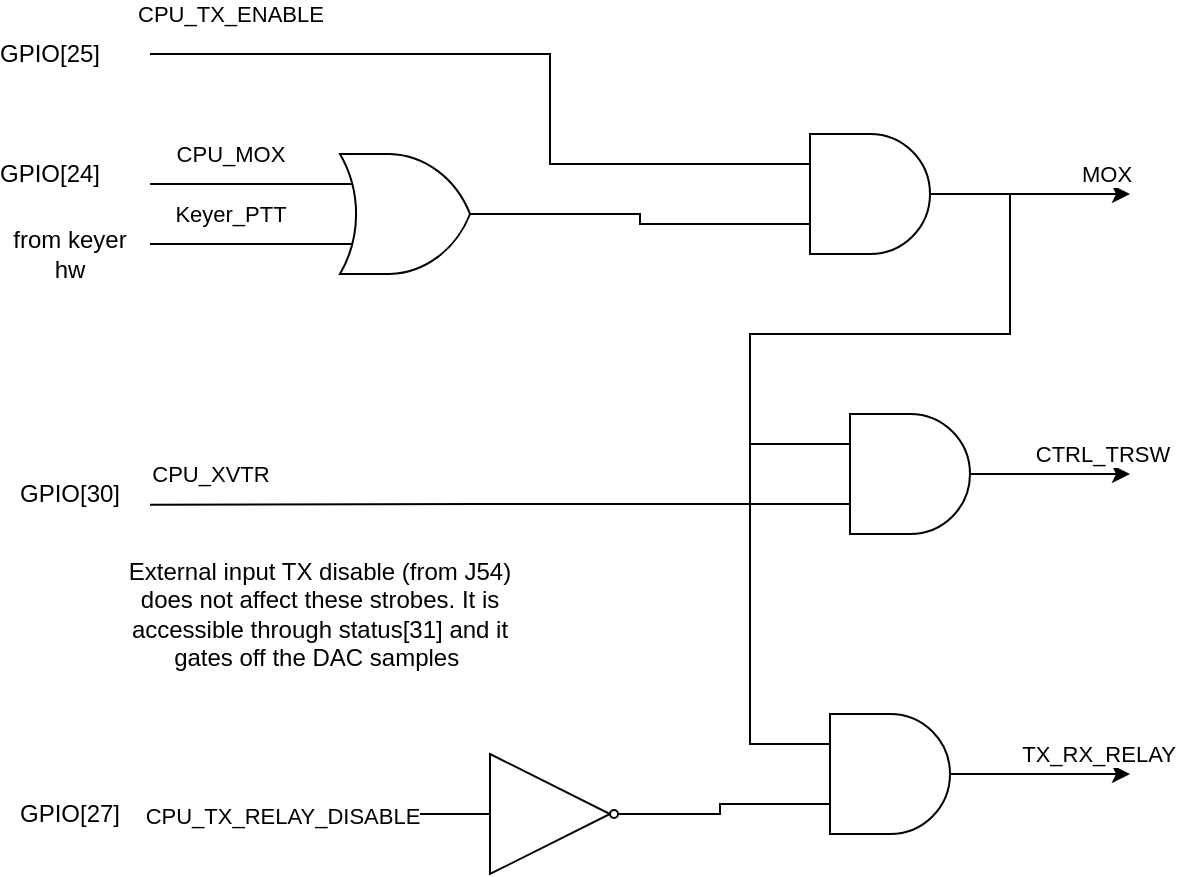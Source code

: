 <mxfile version="13.7.9" type="device"><diagram name="Page-1" id="7e0a89b8-554c-2b80-1dc8-d5c74ca68de4"><mxGraphModel dx="1173" dy="673" grid="1" gridSize="10" guides="1" tooltips="1" connect="1" arrows="1" fold="1" page="1" pageScale="1" pageWidth="600" pageHeight="500" background="#ffffff" math="0" shadow="0"><root><mxCell id="0"/><mxCell id="1" parent="0"/><mxCell id="q3CeLkws84hnnau3xPZc-6" value="CPU_MOX" style="edgeStyle=orthogonalEdgeStyle;rounded=0;orthogonalLoop=1;jettySize=auto;html=1;exitX=0;exitY=0.25;exitDx=0;exitDy=0;exitPerimeter=0;endArrow=none;endFill=0;" edge="1" parent="1" source="q3CeLkws84hnnau3xPZc-1"><mxGeometry y="-15" relative="1" as="geometry"><mxPoint x="80" y="145" as="targetPoint"/><mxPoint as="offset"/></mxGeometry></mxCell><mxCell id="q3CeLkws84hnnau3xPZc-7" value="Keyer_PTT" style="edgeStyle=orthogonalEdgeStyle;rounded=0;orthogonalLoop=1;jettySize=auto;html=1;exitX=0;exitY=0.75;exitDx=0;exitDy=0;exitPerimeter=0;endArrow=none;endFill=0;" edge="1" parent="1" source="q3CeLkws84hnnau3xPZc-1"><mxGeometry y="-15" relative="1" as="geometry"><mxPoint x="80" y="175" as="targetPoint"/><mxPoint as="offset"/></mxGeometry></mxCell><mxCell id="q3CeLkws84hnnau3xPZc-9" style="edgeStyle=orthogonalEdgeStyle;rounded=0;orthogonalLoop=1;jettySize=auto;html=1;exitX=1;exitY=0.5;exitDx=0;exitDy=0;exitPerimeter=0;entryX=0;entryY=0.75;entryDx=0;entryDy=0;entryPerimeter=0;endArrow=none;endFill=0;" edge="1" parent="1" source="q3CeLkws84hnnau3xPZc-1" target="q3CeLkws84hnnau3xPZc-2"><mxGeometry relative="1" as="geometry"/></mxCell><mxCell id="q3CeLkws84hnnau3xPZc-1" value="" style="verticalLabelPosition=bottom;shadow=0;dashed=0;align=center;html=1;verticalAlign=top;shape=mxgraph.electrical.logic_gates.logic_gate;operation=or;" vertex="1" parent="1"><mxGeometry x="160" y="130" width="100" height="60" as="geometry"/></mxCell><mxCell id="q3CeLkws84hnnau3xPZc-8" value="CPU_TX_ENABLE" style="edgeStyle=orthogonalEdgeStyle;rounded=0;orthogonalLoop=1;jettySize=auto;html=1;exitX=0;exitY=0.25;exitDx=0;exitDy=0;exitPerimeter=0;endArrow=none;endFill=0;" edge="1" parent="1" source="q3CeLkws84hnnau3xPZc-2"><mxGeometry x="0.781" y="-20" relative="1" as="geometry"><mxPoint x="80" y="80" as="targetPoint"/><Array as="points"><mxPoint x="280" y="135"/><mxPoint x="280" y="80"/></Array><mxPoint as="offset"/></mxGeometry></mxCell><mxCell id="q3CeLkws84hnnau3xPZc-10" value="MOX" style="edgeStyle=orthogonalEdgeStyle;rounded=0;orthogonalLoop=1;jettySize=auto;html=1;exitX=1;exitY=0.5;exitDx=0;exitDy=0;exitPerimeter=0;endArrow=classic;endFill=1;" edge="1" parent="1" source="q3CeLkws84hnnau3xPZc-2"><mxGeometry x="0.701" y="10" relative="1" as="geometry"><mxPoint x="570" y="150" as="targetPoint"/><mxPoint as="offset"/></mxGeometry></mxCell><mxCell id="q3CeLkws84hnnau3xPZc-11" style="edgeStyle=orthogonalEdgeStyle;rounded=0;orthogonalLoop=1;jettySize=auto;html=1;exitX=1;exitY=0.5;exitDx=0;exitDy=0;exitPerimeter=0;entryX=0;entryY=0.25;entryDx=0;entryDy=0;entryPerimeter=0;endArrow=none;endFill=0;" edge="1" parent="1" source="q3CeLkws84hnnau3xPZc-2" target="q3CeLkws84hnnau3xPZc-3"><mxGeometry relative="1" as="geometry"><Array as="points"><mxPoint x="510" y="150"/><mxPoint x="510" y="220"/><mxPoint x="380" y="220"/><mxPoint x="380" y="275"/></Array></mxGeometry></mxCell><mxCell id="q3CeLkws84hnnau3xPZc-12" style="edgeStyle=orthogonalEdgeStyle;rounded=0;orthogonalLoop=1;jettySize=auto;html=1;exitX=1;exitY=0.5;exitDx=0;exitDy=0;exitPerimeter=0;entryX=0;entryY=0.25;entryDx=0;entryDy=0;entryPerimeter=0;endArrow=none;endFill=0;" edge="1" parent="1" source="q3CeLkws84hnnau3xPZc-2" target="q3CeLkws84hnnau3xPZc-4"><mxGeometry relative="1" as="geometry"><Array as="points"><mxPoint x="510" y="150"/><mxPoint x="510" y="220"/><mxPoint x="380" y="220"/><mxPoint x="380" y="425"/></Array></mxGeometry></mxCell><mxCell id="q3CeLkws84hnnau3xPZc-2" value="" style="verticalLabelPosition=bottom;shadow=0;dashed=0;align=center;html=1;verticalAlign=top;shape=mxgraph.electrical.logic_gates.logic_gate;operation=and;" vertex="1" parent="1"><mxGeometry x="390" y="120" width="100" height="60" as="geometry"/></mxCell><mxCell id="q3CeLkws84hnnau3xPZc-13" value="CPU_XVTR" style="edgeStyle=orthogonalEdgeStyle;rounded=0;orthogonalLoop=1;jettySize=auto;html=1;exitX=0;exitY=0.75;exitDx=0;exitDy=0;exitPerimeter=0;endArrow=none;endFill=0;" edge="1" parent="1" source="q3CeLkws84hnnau3xPZc-3"><mxGeometry x="0.818" y="-15" relative="1" as="geometry"><mxPoint x="80" y="305.333" as="targetPoint"/><mxPoint as="offset"/></mxGeometry></mxCell><mxCell id="q3CeLkws84hnnau3xPZc-14" value="CTRL_TRSW" style="edgeStyle=orthogonalEdgeStyle;rounded=0;orthogonalLoop=1;jettySize=auto;html=1;exitX=1;exitY=0.5;exitDx=0;exitDy=0;exitPerimeter=0;endArrow=classic;endFill=1;" edge="1" parent="1" source="q3CeLkws84hnnau3xPZc-3"><mxGeometry x="0.53" y="10" relative="1" as="geometry"><mxPoint x="570" y="290" as="targetPoint"/><mxPoint as="offset"/></mxGeometry></mxCell><mxCell id="q3CeLkws84hnnau3xPZc-3" value="" style="verticalLabelPosition=bottom;shadow=0;dashed=0;align=center;html=1;verticalAlign=top;shape=mxgraph.electrical.logic_gates.logic_gate;operation=and;" vertex="1" parent="1"><mxGeometry x="410" y="260" width="100" height="60" as="geometry"/></mxCell><mxCell id="q3CeLkws84hnnau3xPZc-15" value="TX_RX_RELAY" style="edgeStyle=orthogonalEdgeStyle;rounded=0;orthogonalLoop=1;jettySize=auto;html=1;exitX=1;exitY=0.5;exitDx=0;exitDy=0;exitPerimeter=0;endArrow=classic;endFill=1;" edge="1" parent="1" source="q3CeLkws84hnnau3xPZc-4"><mxGeometry x="0.556" y="10" relative="1" as="geometry"><mxPoint x="570" y="440" as="targetPoint"/><mxPoint as="offset"/></mxGeometry></mxCell><mxCell id="q3CeLkws84hnnau3xPZc-4" value="" style="verticalLabelPosition=bottom;shadow=0;dashed=0;align=center;html=1;verticalAlign=top;shape=mxgraph.electrical.logic_gates.logic_gate;operation=and;" vertex="1" parent="1"><mxGeometry x="400" y="410" width="100" height="60" as="geometry"/></mxCell><mxCell id="q3CeLkws84hnnau3xPZc-16" style="edgeStyle=orthogonalEdgeStyle;rounded=0;orthogonalLoop=1;jettySize=auto;html=1;exitX=1;exitY=0.5;exitDx=0;exitDy=0;entryX=0;entryY=0.75;entryDx=0;entryDy=0;entryPerimeter=0;endArrow=none;endFill=0;" edge="1" parent="1" source="q3CeLkws84hnnau3xPZc-5" target="q3CeLkws84hnnau3xPZc-4"><mxGeometry relative="1" as="geometry"/></mxCell><mxCell id="q3CeLkws84hnnau3xPZc-17" value="CPU_TX_RELAY_DISABLE" style="edgeStyle=orthogonalEdgeStyle;rounded=0;orthogonalLoop=1;jettySize=auto;html=1;exitX=0;exitY=0.5;exitDx=0;exitDy=0;endArrow=none;endFill=0;" edge="1" parent="1" source="q3CeLkws84hnnau3xPZc-5"><mxGeometry x="-0.002" y="-10" relative="1" as="geometry"><mxPoint x="80" y="460.333" as="targetPoint"/><mxPoint as="offset"/></mxGeometry></mxCell><mxCell id="q3CeLkws84hnnau3xPZc-5" value="" style="verticalLabelPosition=bottom;shadow=0;dashed=0;align=center;html=1;verticalAlign=top;shape=mxgraph.electrical.logic_gates.buffer2;negating=1;" vertex="1" parent="1"><mxGeometry x="230" y="430" width="100" height="60" as="geometry"/></mxCell><mxCell id="q3CeLkws84hnnau3xPZc-18" value="GPIO[25]" style="text;html=1;strokeColor=none;fillColor=none;align=center;verticalAlign=middle;whiteSpace=wrap;rounded=0;" vertex="1" parent="1"><mxGeometry x="10" y="70" width="40" height="20" as="geometry"/></mxCell><mxCell id="q3CeLkws84hnnau3xPZc-19" value="GPIO[24]" style="text;html=1;strokeColor=none;fillColor=none;align=center;verticalAlign=middle;whiteSpace=wrap;rounded=0;" vertex="1" parent="1"><mxGeometry x="10" y="130" width="40" height="20" as="geometry"/></mxCell><mxCell id="q3CeLkws84hnnau3xPZc-20" value="GPIO[30]" style="text;html=1;strokeColor=none;fillColor=none;align=center;verticalAlign=middle;whiteSpace=wrap;rounded=0;" vertex="1" parent="1"><mxGeometry x="20" y="290" width="40" height="20" as="geometry"/></mxCell><mxCell id="q3CeLkws84hnnau3xPZc-21" value="GPIO[27]" style="text;html=1;strokeColor=none;fillColor=none;align=center;verticalAlign=middle;whiteSpace=wrap;rounded=0;" vertex="1" parent="1"><mxGeometry x="20" y="450" width="40" height="20" as="geometry"/></mxCell><mxCell id="q3CeLkws84hnnau3xPZc-22" value="from keyer hw" style="text;html=1;strokeColor=none;fillColor=none;align=center;verticalAlign=middle;whiteSpace=wrap;rounded=0;" vertex="1" parent="1"><mxGeometry x="10" y="170" width="60" height="20" as="geometry"/></mxCell><mxCell id="q3CeLkws84hnnau3xPZc-23" value="External input TX disable (from J54) does not affect these strobes. It is accessible through status[31] and it gates off the DAC samples&amp;nbsp;" style="text;html=1;strokeColor=none;fillColor=none;align=center;verticalAlign=middle;whiteSpace=wrap;rounded=0;" vertex="1" parent="1"><mxGeometry x="60" y="350" width="210" height="20" as="geometry"/></mxCell></root></mxGraphModel></diagram></mxfile>